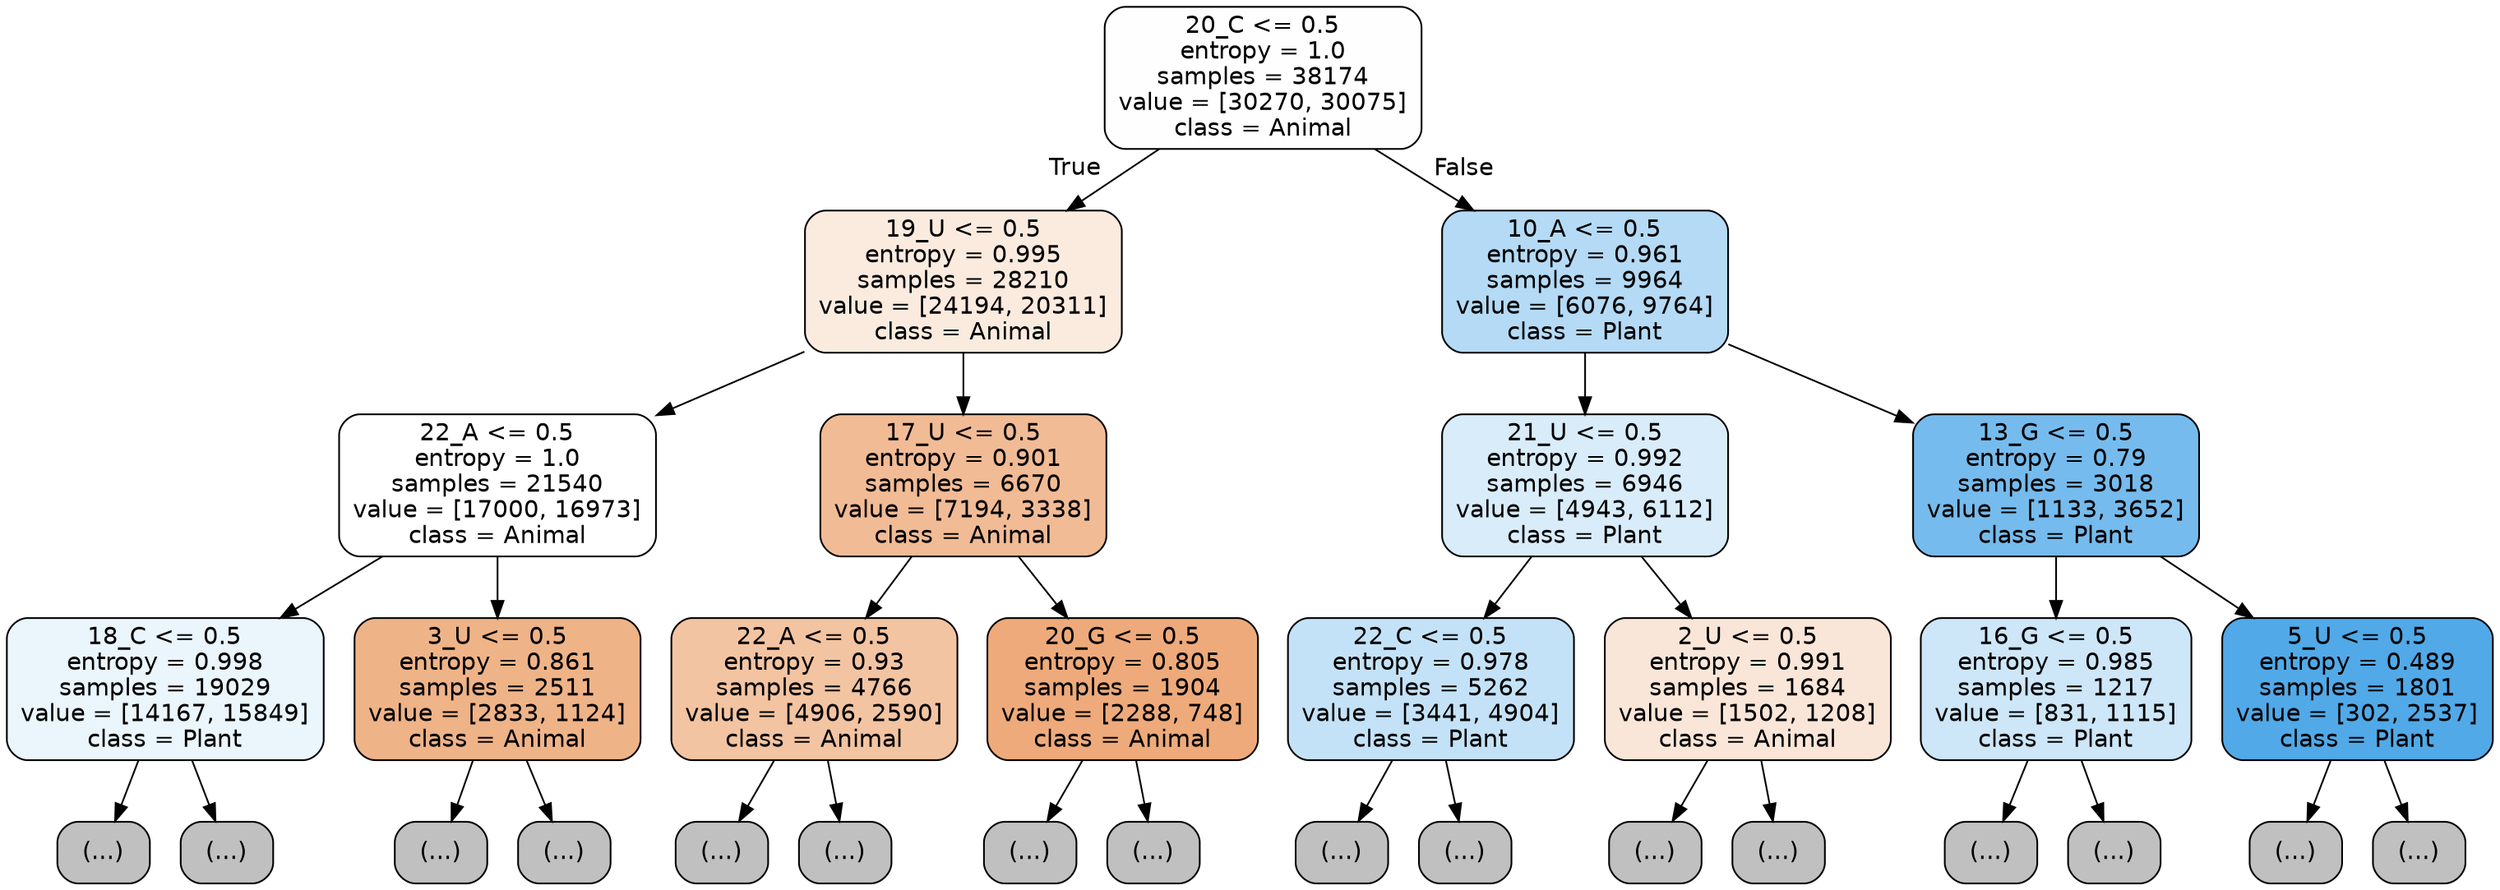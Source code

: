 digraph Tree {
node [shape=box, style="filled, rounded", color="black", fontname="helvetica"] ;
edge [fontname="helvetica"] ;
0 [label="20_C <= 0.5\nentropy = 1.0\nsamples = 38174\nvalue = [30270, 30075]\nclass = Animal", fillcolor="#fffefe"] ;
1 [label="19_U <= 0.5\nentropy = 0.995\nsamples = 28210\nvalue = [24194, 20311]\nclass = Animal", fillcolor="#fbebdf"] ;
0 -> 1 [labeldistance=2.5, labelangle=45, headlabel="True"] ;
2 [label="22_A <= 0.5\nentropy = 1.0\nsamples = 21540\nvalue = [17000, 16973]\nclass = Animal", fillcolor="#ffffff"] ;
1 -> 2 ;
3 [label="18_C <= 0.5\nentropy = 0.998\nsamples = 19029\nvalue = [14167, 15849]\nclass = Plant", fillcolor="#eaf5fc"] ;
2 -> 3 ;
4 [label="(...)", fillcolor="#C0C0C0"] ;
3 -> 4 ;
6487 [label="(...)", fillcolor="#C0C0C0"] ;
3 -> 6487 ;
8402 [label="3_U <= 0.5\nentropy = 0.861\nsamples = 2511\nvalue = [2833, 1124]\nclass = Animal", fillcolor="#efb388"] ;
2 -> 8402 ;
8403 [label="(...)", fillcolor="#C0C0C0"] ;
8402 -> 8403 ;
9240 [label="(...)", fillcolor="#C0C0C0"] ;
8402 -> 9240 ;
9575 [label="17_U <= 0.5\nentropy = 0.901\nsamples = 6670\nvalue = [7194, 3338]\nclass = Animal", fillcolor="#f1bb95"] ;
1 -> 9575 ;
9576 [label="22_A <= 0.5\nentropy = 0.93\nsamples = 4766\nvalue = [4906, 2590]\nclass = Animal", fillcolor="#f3c4a2"] ;
9575 -> 9576 ;
9577 [label="(...)", fillcolor="#C0C0C0"] ;
9576 -> 9577 ;
11708 [label="(...)", fillcolor="#C0C0C0"] ;
9576 -> 11708 ;
11991 [label="20_G <= 0.5\nentropy = 0.805\nsamples = 1904\nvalue = [2288, 748]\nclass = Animal", fillcolor="#eeaa7a"] ;
9575 -> 11991 ;
11992 [label="(...)", fillcolor="#C0C0C0"] ;
11991 -> 11992 ;
12503 [label="(...)", fillcolor="#C0C0C0"] ;
11991 -> 12503 ;
12900 [label="10_A <= 0.5\nentropy = 0.961\nsamples = 9964\nvalue = [6076, 9764]\nclass = Plant", fillcolor="#b4daf5"] ;
0 -> 12900 [labeldistance=2.5, labelangle=-45, headlabel="False"] ;
12901 [label="21_U <= 0.5\nentropy = 0.992\nsamples = 6946\nvalue = [4943, 6112]\nclass = Plant", fillcolor="#d9ecfa"] ;
12900 -> 12901 ;
12902 [label="22_C <= 0.5\nentropy = 0.978\nsamples = 5262\nvalue = [3441, 4904]\nclass = Plant", fillcolor="#c4e2f7"] ;
12901 -> 12902 ;
12903 [label="(...)", fillcolor="#C0C0C0"] ;
12902 -> 12903 ;
14960 [label="(...)", fillcolor="#C0C0C0"] ;
12902 -> 14960 ;
15153 [label="2_U <= 0.5\nentropy = 0.991\nsamples = 1684\nvalue = [1502, 1208]\nclass = Animal", fillcolor="#fae6d8"] ;
12901 -> 15153 ;
15154 [label="(...)", fillcolor="#C0C0C0"] ;
15153 -> 15154 ;
15795 [label="(...)", fillcolor="#C0C0C0"] ;
15153 -> 15795 ;
15992 [label="13_G <= 0.5\nentropy = 0.79\nsamples = 3018\nvalue = [1133, 3652]\nclass = Plant", fillcolor="#76bbed"] ;
12900 -> 15992 ;
15993 [label="16_G <= 0.5\nentropy = 0.985\nsamples = 1217\nvalue = [831, 1115]\nclass = Plant", fillcolor="#cde6f8"] ;
15992 -> 15993 ;
15994 [label="(...)", fillcolor="#C0C0C0"] ;
15993 -> 15994 ;
16477 [label="(...)", fillcolor="#C0C0C0"] ;
15993 -> 16477 ;
16656 [label="5_U <= 0.5\nentropy = 0.489\nsamples = 1801\nvalue = [302, 2537]\nclass = Plant", fillcolor="#51a9e8"] ;
15992 -> 16656 ;
16657 [label="(...)", fillcolor="#C0C0C0"] ;
16656 -> 16657 ;
16862 [label="(...)", fillcolor="#C0C0C0"] ;
16656 -> 16862 ;
}